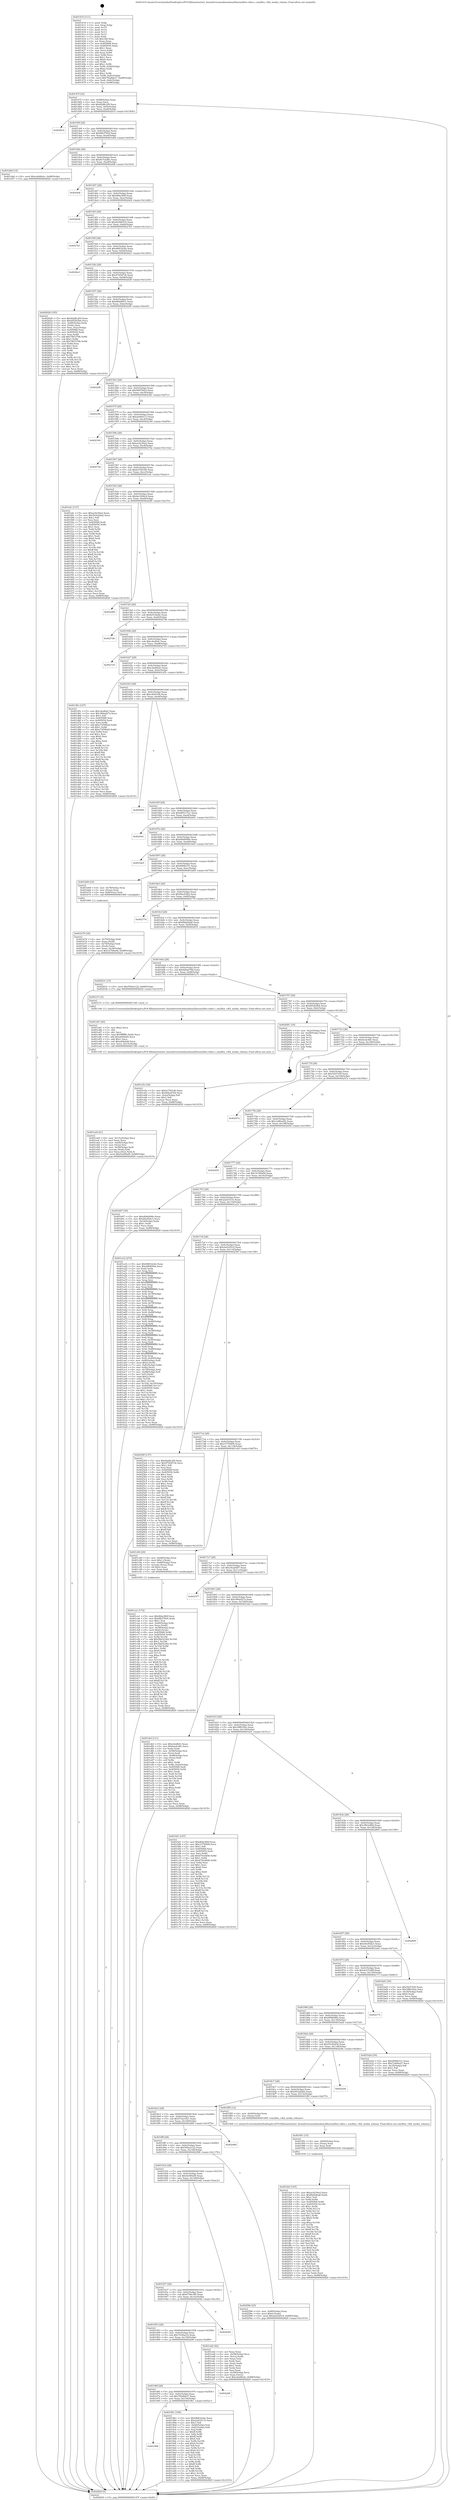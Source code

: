 digraph "0x401410" {
  label = "0x401410 (/mnt/c/Users/mathe/Desktop/tcc/POCII/binaries/extr_linuxdriversmediausbem28xxem28xx-video.c_em28xx_v4l2_media_release_Final-ollvm.out::main(0))"
  labelloc = "t"
  node[shape=record]

  Entry [label="",width=0.3,height=0.3,shape=circle,fillcolor=black,style=filled]
  "0x40147f" [label="{
     0x40147f [32]\l
     | [instrs]\l
     &nbsp;&nbsp;0x40147f \<+6\>: mov -0x88(%rbp),%eax\l
     &nbsp;&nbsp;0x401485 \<+2\>: mov %eax,%ecx\l
     &nbsp;&nbsp;0x401487 \<+6\>: sub $0x82d8c2f9,%ecx\l
     &nbsp;&nbsp;0x40148d \<+6\>: mov %eax,-0x9c(%rbp)\l
     &nbsp;&nbsp;0x401493 \<+6\>: mov %ecx,-0xa0(%rbp)\l
     &nbsp;&nbsp;0x401499 \<+6\>: je 0000000000402814 \<main+0x1404\>\l
  }"]
  "0x402814" [label="{
     0x402814\l
  }", style=dashed]
  "0x40149f" [label="{
     0x40149f [28]\l
     | [instrs]\l
     &nbsp;&nbsp;0x40149f \<+5\>: jmp 00000000004014a4 \<main+0x94\>\l
     &nbsp;&nbsp;0x4014a4 \<+6\>: mov -0x9c(%rbp),%eax\l
     &nbsp;&nbsp;0x4014aa \<+5\>: sub $0x88cf78c6,%eax\l
     &nbsp;&nbsp;0x4014af \<+6\>: mov %eax,-0xa4(%rbp)\l
     &nbsp;&nbsp;0x4014b5 \<+6\>: je 0000000000401d4d \<main+0x93d\>\l
  }"]
  Exit [label="",width=0.3,height=0.3,shape=circle,fillcolor=black,style=filled,peripheries=2]
  "0x401d4d" [label="{
     0x401d4d [15]\l
     | [instrs]\l
     &nbsp;&nbsp;0x401d4d \<+10\>: movl $0xcda48e2c,-0x88(%rbp)\l
     &nbsp;&nbsp;0x401d57 \<+5\>: jmp 0000000000402829 \<main+0x1419\>\l
  }"]
  "0x4014bb" [label="{
     0x4014bb [28]\l
     | [instrs]\l
     &nbsp;&nbsp;0x4014bb \<+5\>: jmp 00000000004014c0 \<main+0xb0\>\l
     &nbsp;&nbsp;0x4014c0 \<+6\>: mov -0x9c(%rbp),%eax\l
     &nbsp;&nbsp;0x4014c6 \<+5\>: sub $0x8e7e2d8c,%eax\l
     &nbsp;&nbsp;0x4014cb \<+6\>: mov %eax,-0xa8(%rbp)\l
     &nbsp;&nbsp;0x4014d1 \<+6\>: je 00000000004024df \<main+0x10cf\>\l
  }"]
  "0x401fa0" [label="{
     0x401fa0 [145]\l
     | [instrs]\l
     &nbsp;&nbsp;0x401fa0 \<+5\>: mov $0xac0230e2,%ecx\l
     &nbsp;&nbsp;0x401fa5 \<+5\>: mov $0xfbb62ba6,%edx\l
     &nbsp;&nbsp;0x401faa \<+3\>: mov $0x1,%sil\l
     &nbsp;&nbsp;0x401fad \<+3\>: xor %r8d,%r8d\l
     &nbsp;&nbsp;0x401fb0 \<+8\>: mov 0x405068,%r9d\l
     &nbsp;&nbsp;0x401fb8 \<+8\>: mov 0x405054,%r10d\l
     &nbsp;&nbsp;0x401fc0 \<+4\>: sub $0x1,%r8d\l
     &nbsp;&nbsp;0x401fc4 \<+3\>: mov %r9d,%r11d\l
     &nbsp;&nbsp;0x401fc7 \<+3\>: add %r8d,%r11d\l
     &nbsp;&nbsp;0x401fca \<+4\>: imul %r11d,%r9d\l
     &nbsp;&nbsp;0x401fce \<+4\>: and $0x1,%r9d\l
     &nbsp;&nbsp;0x401fd2 \<+4\>: cmp $0x0,%r9d\l
     &nbsp;&nbsp;0x401fd6 \<+3\>: sete %bl\l
     &nbsp;&nbsp;0x401fd9 \<+4\>: cmp $0xa,%r10d\l
     &nbsp;&nbsp;0x401fdd \<+4\>: setl %r14b\l
     &nbsp;&nbsp;0x401fe1 \<+3\>: mov %bl,%r15b\l
     &nbsp;&nbsp;0x401fe4 \<+4\>: xor $0xff,%r15b\l
     &nbsp;&nbsp;0x401fe8 \<+3\>: mov %r14b,%r12b\l
     &nbsp;&nbsp;0x401feb \<+4\>: xor $0xff,%r12b\l
     &nbsp;&nbsp;0x401fef \<+4\>: xor $0x0,%sil\l
     &nbsp;&nbsp;0x401ff3 \<+3\>: mov %r15b,%r13b\l
     &nbsp;&nbsp;0x401ff6 \<+4\>: and $0x0,%r13b\l
     &nbsp;&nbsp;0x401ffa \<+3\>: and %sil,%bl\l
     &nbsp;&nbsp;0x401ffd \<+3\>: mov %r12b,%al\l
     &nbsp;&nbsp;0x402000 \<+2\>: and $0x0,%al\l
     &nbsp;&nbsp;0x402002 \<+3\>: and %sil,%r14b\l
     &nbsp;&nbsp;0x402005 \<+3\>: or %bl,%r13b\l
     &nbsp;&nbsp;0x402008 \<+3\>: or %r14b,%al\l
     &nbsp;&nbsp;0x40200b \<+3\>: xor %al,%r13b\l
     &nbsp;&nbsp;0x40200e \<+3\>: or %r12b,%r15b\l
     &nbsp;&nbsp;0x402011 \<+4\>: xor $0xff,%r15b\l
     &nbsp;&nbsp;0x402015 \<+4\>: or $0x0,%sil\l
     &nbsp;&nbsp;0x402019 \<+3\>: and %sil,%r15b\l
     &nbsp;&nbsp;0x40201c \<+3\>: or %r15b,%r13b\l
     &nbsp;&nbsp;0x40201f \<+4\>: test $0x1,%r13b\l
     &nbsp;&nbsp;0x402023 \<+3\>: cmovne %edx,%ecx\l
     &nbsp;&nbsp;0x402026 \<+6\>: mov %ecx,-0x88(%rbp)\l
     &nbsp;&nbsp;0x40202c \<+5\>: jmp 0000000000402829 \<main+0x1419\>\l
  }"]
  "0x4024df" [label="{
     0x4024df\l
  }", style=dashed]
  "0x4014d7" [label="{
     0x4014d7 [28]\l
     | [instrs]\l
     &nbsp;&nbsp;0x4014d7 \<+5\>: jmp 00000000004014dc \<main+0xcc\>\l
     &nbsp;&nbsp;0x4014dc \<+6\>: mov -0x9c(%rbp),%eax\l
     &nbsp;&nbsp;0x4014e2 \<+5\>: sub $0x8fda384f,%eax\l
     &nbsp;&nbsp;0x4014e7 \<+6\>: mov %eax,-0xac(%rbp)\l
     &nbsp;&nbsp;0x4014ed \<+6\>: je 00000000004026e8 \<main+0x12d8\>\l
  }"]
  "0x401f91" [label="{
     0x401f91 [15]\l
     | [instrs]\l
     &nbsp;&nbsp;0x401f91 \<+4\>: mov -0x60(%rbp),%rax\l
     &nbsp;&nbsp;0x401f95 \<+3\>: mov (%rax),%rax\l
     &nbsp;&nbsp;0x401f98 \<+3\>: mov %rax,%rdi\l
     &nbsp;&nbsp;0x401f9b \<+5\>: call 0000000000401030 \<free@plt\>\l
     | [calls]\l
     &nbsp;&nbsp;0x401030 \{1\} (unknown)\l
  }"]
  "0x4026e8" [label="{
     0x4026e8\l
  }", style=dashed]
  "0x4014f3" [label="{
     0x4014f3 [28]\l
     | [instrs]\l
     &nbsp;&nbsp;0x4014f3 \<+5\>: jmp 00000000004014f8 \<main+0xe8\>\l
     &nbsp;&nbsp;0x4014f8 \<+6\>: mov -0x9c(%rbp),%eax\l
     &nbsp;&nbsp;0x4014fe \<+5\>: sub $0x92366016,%eax\l
     &nbsp;&nbsp;0x401503 \<+6\>: mov %eax,-0xb0(%rbp)\l
     &nbsp;&nbsp;0x401509 \<+6\>: je 00000000004027b1 \<main+0x13a1\>\l
  }"]
  "0x401ea9" [label="{
     0x401ea9 [41]\l
     | [instrs]\l
     &nbsp;&nbsp;0x401ea9 \<+6\>: mov -0x15c(%rbp),%ecx\l
     &nbsp;&nbsp;0x401eaf \<+3\>: imul %eax,%ecx\l
     &nbsp;&nbsp;0x401eb2 \<+4\>: mov -0x60(%rbp),%rsi\l
     &nbsp;&nbsp;0x401eb6 \<+3\>: mov (%rsi),%rsi\l
     &nbsp;&nbsp;0x401eb9 \<+4\>: mov -0x58(%rbp),%rdi\l
     &nbsp;&nbsp;0x401ebd \<+3\>: movslq (%rdi),%rdi\l
     &nbsp;&nbsp;0x401ec0 \<+3\>: mov %ecx,(%rsi,%rdi,4)\l
     &nbsp;&nbsp;0x401ec3 \<+10\>: movl $0x5e090af9,-0x88(%rbp)\l
     &nbsp;&nbsp;0x401ecd \<+5\>: jmp 0000000000402829 \<main+0x1419\>\l
  }"]
  "0x4027b1" [label="{
     0x4027b1\l
  }", style=dashed]
  "0x40150f" [label="{
     0x40150f [28]\l
     | [instrs]\l
     &nbsp;&nbsp;0x40150f \<+5\>: jmp 0000000000401514 \<main+0x104\>\l
     &nbsp;&nbsp;0x401514 \<+6\>: mov -0x9c(%rbp),%eax\l
     &nbsp;&nbsp;0x40151a \<+5\>: sub $0x96832e4e,%eax\l
     &nbsp;&nbsp;0x40151f \<+6\>: mov %eax,-0xb4(%rbp)\l
     &nbsp;&nbsp;0x401525 \<+6\>: je 00000000004026a3 \<main+0x1293\>\l
  }"]
  "0x401e81" [label="{
     0x401e81 [40]\l
     | [instrs]\l
     &nbsp;&nbsp;0x401e81 \<+5\>: mov $0x2,%ecx\l
     &nbsp;&nbsp;0x401e86 \<+1\>: cltd\l
     &nbsp;&nbsp;0x401e87 \<+2\>: idiv %ecx\l
     &nbsp;&nbsp;0x401e89 \<+6\>: imul $0xfffffffe,%edx,%ecx\l
     &nbsp;&nbsp;0x401e8f \<+6\>: add $0xa49afefd,%ecx\l
     &nbsp;&nbsp;0x401e95 \<+3\>: add $0x1,%ecx\l
     &nbsp;&nbsp;0x401e98 \<+6\>: sub $0xa49afefd,%ecx\l
     &nbsp;&nbsp;0x401e9e \<+6\>: mov %ecx,-0x15c(%rbp)\l
     &nbsp;&nbsp;0x401ea4 \<+5\>: call 0000000000401160 \<next_i\>\l
     | [calls]\l
     &nbsp;&nbsp;0x401160 \{1\} (/mnt/c/Users/mathe/Desktop/tcc/POCII/binaries/extr_linuxdriversmediausbem28xxem28xx-video.c_em28xx_v4l2_media_release_Final-ollvm.out::next_i)\l
  }"]
  "0x4026a3" [label="{
     0x4026a3\l
  }", style=dashed]
  "0x40152b" [label="{
     0x40152b [28]\l
     | [instrs]\l
     &nbsp;&nbsp;0x40152b \<+5\>: jmp 0000000000401530 \<main+0x120\>\l
     &nbsp;&nbsp;0x401530 \<+6\>: mov -0x9c(%rbp),%eax\l
     &nbsp;&nbsp;0x401536 \<+5\>: sub $0x97d5d7c6,%eax\l
     &nbsp;&nbsp;0x40153b \<+6\>: mov %eax,-0xb8(%rbp)\l
     &nbsp;&nbsp;0x401541 \<+6\>: je 0000000000402628 \<main+0x1218\>\l
  }"]
  "0x401ca1" [label="{
     0x401ca1 [172]\l
     | [instrs]\l
     &nbsp;&nbsp;0x401ca1 \<+5\>: mov $0x8fda384f,%ecx\l
     &nbsp;&nbsp;0x401ca6 \<+5\>: mov $0x88cf78c6,%edx\l
     &nbsp;&nbsp;0x401cab \<+3\>: mov $0x1,%sil\l
     &nbsp;&nbsp;0x401cae \<+4\>: mov -0x60(%rbp),%rdi\l
     &nbsp;&nbsp;0x401cb2 \<+3\>: mov %rax,(%rdi)\l
     &nbsp;&nbsp;0x401cb5 \<+4\>: mov -0x58(%rbp),%rax\l
     &nbsp;&nbsp;0x401cb9 \<+6\>: movl $0x0,(%rax)\l
     &nbsp;&nbsp;0x401cbf \<+8\>: mov 0x405068,%r8d\l
     &nbsp;&nbsp;0x401cc7 \<+8\>: mov 0x405054,%r9d\l
     &nbsp;&nbsp;0x401ccf \<+3\>: mov %r8d,%r10d\l
     &nbsp;&nbsp;0x401cd2 \<+7\>: add $0x5bb52362,%r10d\l
     &nbsp;&nbsp;0x401cd9 \<+4\>: sub $0x1,%r10d\l
     &nbsp;&nbsp;0x401cdd \<+7\>: sub $0x5bb52362,%r10d\l
     &nbsp;&nbsp;0x401ce4 \<+4\>: imul %r10d,%r8d\l
     &nbsp;&nbsp;0x401ce8 \<+4\>: and $0x1,%r8d\l
     &nbsp;&nbsp;0x401cec \<+4\>: cmp $0x0,%r8d\l
     &nbsp;&nbsp;0x401cf0 \<+4\>: sete %r11b\l
     &nbsp;&nbsp;0x401cf4 \<+4\>: cmp $0xa,%r9d\l
     &nbsp;&nbsp;0x401cf8 \<+3\>: setl %bl\l
     &nbsp;&nbsp;0x401cfb \<+3\>: mov %r11b,%r14b\l
     &nbsp;&nbsp;0x401cfe \<+4\>: xor $0xff,%r14b\l
     &nbsp;&nbsp;0x401d02 \<+3\>: mov %bl,%r15b\l
     &nbsp;&nbsp;0x401d05 \<+4\>: xor $0xff,%r15b\l
     &nbsp;&nbsp;0x401d09 \<+4\>: xor $0x1,%sil\l
     &nbsp;&nbsp;0x401d0d \<+3\>: mov %r14b,%r12b\l
     &nbsp;&nbsp;0x401d10 \<+4\>: and $0xff,%r12b\l
     &nbsp;&nbsp;0x401d14 \<+3\>: and %sil,%r11b\l
     &nbsp;&nbsp;0x401d17 \<+3\>: mov %r15b,%r13b\l
     &nbsp;&nbsp;0x401d1a \<+4\>: and $0xff,%r13b\l
     &nbsp;&nbsp;0x401d1e \<+3\>: and %sil,%bl\l
     &nbsp;&nbsp;0x401d21 \<+3\>: or %r11b,%r12b\l
     &nbsp;&nbsp;0x401d24 \<+3\>: or %bl,%r13b\l
     &nbsp;&nbsp;0x401d27 \<+3\>: xor %r13b,%r12b\l
     &nbsp;&nbsp;0x401d2a \<+3\>: or %r15b,%r14b\l
     &nbsp;&nbsp;0x401d2d \<+4\>: xor $0xff,%r14b\l
     &nbsp;&nbsp;0x401d31 \<+4\>: or $0x1,%sil\l
     &nbsp;&nbsp;0x401d35 \<+3\>: and %sil,%r14b\l
     &nbsp;&nbsp;0x401d38 \<+3\>: or %r14b,%r12b\l
     &nbsp;&nbsp;0x401d3b \<+4\>: test $0x1,%r12b\l
     &nbsp;&nbsp;0x401d3f \<+3\>: cmovne %edx,%ecx\l
     &nbsp;&nbsp;0x401d42 \<+6\>: mov %ecx,-0x88(%rbp)\l
     &nbsp;&nbsp;0x401d48 \<+5\>: jmp 0000000000402829 \<main+0x1419\>\l
  }"]
  "0x402628" [label="{
     0x402628 [105]\l
     | [instrs]\l
     &nbsp;&nbsp;0x402628 \<+5\>: mov $0x82d8c2f9,%eax\l
     &nbsp;&nbsp;0x40262d \<+5\>: mov $0xfd52b5b6,%ecx\l
     &nbsp;&nbsp;0x402632 \<+4\>: mov -0x80(%rbp),%rdx\l
     &nbsp;&nbsp;0x402636 \<+2\>: mov (%rdx),%esi\l
     &nbsp;&nbsp;0x402638 \<+3\>: mov %esi,-0x2c(%rbp)\l
     &nbsp;&nbsp;0x40263b \<+7\>: mov 0x405068,%esi\l
     &nbsp;&nbsp;0x402642 \<+7\>: mov 0x405054,%edi\l
     &nbsp;&nbsp;0x402649 \<+3\>: mov %esi,%r8d\l
     &nbsp;&nbsp;0x40264c \<+7\>: add $0x7f83379b,%r8d\l
     &nbsp;&nbsp;0x402653 \<+4\>: sub $0x1,%r8d\l
     &nbsp;&nbsp;0x402657 \<+7\>: sub $0x7f83379b,%r8d\l
     &nbsp;&nbsp;0x40265e \<+4\>: imul %r8d,%esi\l
     &nbsp;&nbsp;0x402662 \<+3\>: and $0x1,%esi\l
     &nbsp;&nbsp;0x402665 \<+3\>: cmp $0x0,%esi\l
     &nbsp;&nbsp;0x402668 \<+4\>: sete %r9b\l
     &nbsp;&nbsp;0x40266c \<+3\>: cmp $0xa,%edi\l
     &nbsp;&nbsp;0x40266f \<+4\>: setl %r10b\l
     &nbsp;&nbsp;0x402673 \<+3\>: mov %r9b,%r11b\l
     &nbsp;&nbsp;0x402676 \<+3\>: and %r10b,%r11b\l
     &nbsp;&nbsp;0x402679 \<+3\>: xor %r10b,%r9b\l
     &nbsp;&nbsp;0x40267c \<+3\>: or %r9b,%r11b\l
     &nbsp;&nbsp;0x40267f \<+4\>: test $0x1,%r11b\l
     &nbsp;&nbsp;0x402683 \<+3\>: cmovne %ecx,%eax\l
     &nbsp;&nbsp;0x402686 \<+6\>: mov %eax,-0x88(%rbp)\l
     &nbsp;&nbsp;0x40268c \<+5\>: jmp 0000000000402829 \<main+0x1419\>\l
  }"]
  "0x401547" [label="{
     0x401547 [28]\l
     | [instrs]\l
     &nbsp;&nbsp;0x401547 \<+5\>: jmp 000000000040154c \<main+0x13c\>\l
     &nbsp;&nbsp;0x40154c \<+6\>: mov -0x9c(%rbp),%eax\l
     &nbsp;&nbsp;0x401552 \<+5\>: sub $0x9b6df031,%eax\l
     &nbsp;&nbsp;0x401557 \<+6\>: mov %eax,-0xbc(%rbp)\l
     &nbsp;&nbsp;0x40155d \<+6\>: je 00000000004022f9 \<main+0xee9\>\l
  }"]
  "0x401b79" [label="{
     0x401b79 [30]\l
     | [instrs]\l
     &nbsp;&nbsp;0x401b79 \<+4\>: mov -0x70(%rbp),%rdi\l
     &nbsp;&nbsp;0x401b7d \<+2\>: mov %eax,(%rdi)\l
     &nbsp;&nbsp;0x401b7f \<+4\>: mov -0x70(%rbp),%rdi\l
     &nbsp;&nbsp;0x401b83 \<+2\>: mov (%rdi),%eax\l
     &nbsp;&nbsp;0x401b85 \<+3\>: mov %eax,-0x34(%rbp)\l
     &nbsp;&nbsp;0x401b88 \<+10\>: movl $0x1b768a9d,-0x88(%rbp)\l
     &nbsp;&nbsp;0x401b92 \<+5\>: jmp 0000000000402829 \<main+0x1419\>\l
  }"]
  "0x4022f9" [label="{
     0x4022f9\l
  }", style=dashed]
  "0x401563" [label="{
     0x401563 [28]\l
     | [instrs]\l
     &nbsp;&nbsp;0x401563 \<+5\>: jmp 0000000000401568 \<main+0x158\>\l
     &nbsp;&nbsp;0x401568 \<+6\>: mov -0x9c(%rbp),%eax\l
     &nbsp;&nbsp;0x40156e \<+5\>: sub $0x9d97fd23,%eax\l
     &nbsp;&nbsp;0x401573 \<+6\>: mov %eax,-0xc0(%rbp)\l
     &nbsp;&nbsp;0x401579 \<+6\>: je 000000000040238c \<main+0xf7c\>\l
  }"]
  "0x401410" [label="{
     0x401410 [111]\l
     | [instrs]\l
     &nbsp;&nbsp;0x401410 \<+1\>: push %rbp\l
     &nbsp;&nbsp;0x401411 \<+3\>: mov %rsp,%rbp\l
     &nbsp;&nbsp;0x401414 \<+2\>: push %r15\l
     &nbsp;&nbsp;0x401416 \<+2\>: push %r14\l
     &nbsp;&nbsp;0x401418 \<+2\>: push %r13\l
     &nbsp;&nbsp;0x40141a \<+2\>: push %r12\l
     &nbsp;&nbsp;0x40141c \<+1\>: push %rbx\l
     &nbsp;&nbsp;0x40141d \<+7\>: sub $0x168,%rsp\l
     &nbsp;&nbsp;0x401424 \<+2\>: xor %eax,%eax\l
     &nbsp;&nbsp;0x401426 \<+7\>: mov 0x405068,%ecx\l
     &nbsp;&nbsp;0x40142d \<+7\>: mov 0x405054,%edx\l
     &nbsp;&nbsp;0x401434 \<+3\>: sub $0x1,%eax\l
     &nbsp;&nbsp;0x401437 \<+3\>: mov %ecx,%r8d\l
     &nbsp;&nbsp;0x40143a \<+3\>: add %eax,%r8d\l
     &nbsp;&nbsp;0x40143d \<+4\>: imul %r8d,%ecx\l
     &nbsp;&nbsp;0x401441 \<+3\>: and $0x1,%ecx\l
     &nbsp;&nbsp;0x401444 \<+3\>: cmp $0x0,%ecx\l
     &nbsp;&nbsp;0x401447 \<+4\>: sete %r9b\l
     &nbsp;&nbsp;0x40144b \<+4\>: and $0x1,%r9b\l
     &nbsp;&nbsp;0x40144f \<+7\>: mov %r9b,-0x82(%rbp)\l
     &nbsp;&nbsp;0x401456 \<+3\>: cmp $0xa,%edx\l
     &nbsp;&nbsp;0x401459 \<+4\>: setl %r9b\l
     &nbsp;&nbsp;0x40145d \<+4\>: and $0x1,%r9b\l
     &nbsp;&nbsp;0x401461 \<+7\>: mov %r9b,-0x81(%rbp)\l
     &nbsp;&nbsp;0x401468 \<+10\>: movl $0x792dbb37,-0x88(%rbp)\l
     &nbsp;&nbsp;0x401472 \<+6\>: mov %edi,-0x8c(%rbp)\l
     &nbsp;&nbsp;0x401478 \<+7\>: mov %rsi,-0x98(%rbp)\l
  }"]
  "0x40238c" [label="{
     0x40238c\l
  }", style=dashed]
  "0x40157f" [label="{
     0x40157f [28]\l
     | [instrs]\l
     &nbsp;&nbsp;0x40157f \<+5\>: jmp 0000000000401584 \<main+0x174\>\l
     &nbsp;&nbsp;0x401584 \<+6\>: mov -0x9c(%rbp),%eax\l
     &nbsp;&nbsp;0x40158a \<+5\>: sub $0xa646b113,%eax\l
     &nbsp;&nbsp;0x40158f \<+6\>: mov %eax,-0xc4(%rbp)\l
     &nbsp;&nbsp;0x401595 \<+6\>: je 0000000000402164 \<main+0xd54\>\l
  }"]
  "0x402829" [label="{
     0x402829 [5]\l
     | [instrs]\l
     &nbsp;&nbsp;0x402829 \<+5\>: jmp 000000000040147f \<main+0x6f\>\l
  }"]
  "0x402164" [label="{
     0x402164\l
  }", style=dashed]
  "0x40159b" [label="{
     0x40159b [28]\l
     | [instrs]\l
     &nbsp;&nbsp;0x40159b \<+5\>: jmp 00000000004015a0 \<main+0x190\>\l
     &nbsp;&nbsp;0x4015a0 \<+6\>: mov -0x9c(%rbp),%eax\l
     &nbsp;&nbsp;0x4015a6 \<+5\>: sub $0xac0230e2,%eax\l
     &nbsp;&nbsp;0x4015ab \<+6\>: mov %eax,-0xc8(%rbp)\l
     &nbsp;&nbsp;0x4015b1 \<+6\>: je 000000000040274a \<main+0x133a\>\l
  }"]
  "0x40198b" [label="{
     0x40198b\l
  }", style=dashed]
  "0x40274a" [label="{
     0x40274a\l
  }", style=dashed]
  "0x4015b7" [label="{
     0x4015b7 [28]\l
     | [instrs]\l
     &nbsp;&nbsp;0x4015b7 \<+5\>: jmp 00000000004015bc \<main+0x1ac\>\l
     &nbsp;&nbsp;0x4015bc \<+6\>: mov -0x9c(%rbp),%eax\l
     &nbsp;&nbsp;0x4015c2 \<+5\>: sub $0xb37fd1d6,%eax\l
     &nbsp;&nbsp;0x4015c7 \<+6\>: mov %eax,-0xcc(%rbp)\l
     &nbsp;&nbsp;0x4015cd \<+6\>: je 0000000000401efc \<main+0xaec\>\l
  }"]
  "0x4019b1" [label="{
     0x4019b1 [106]\l
     | [instrs]\l
     &nbsp;&nbsp;0x4019b1 \<+5\>: mov $0x96832e4e,%eax\l
     &nbsp;&nbsp;0x4019b6 \<+5\>: mov $0x22d10133,%ecx\l
     &nbsp;&nbsp;0x4019bb \<+2\>: mov $0x1,%dl\l
     &nbsp;&nbsp;0x4019bd \<+7\>: mov -0x82(%rbp),%sil\l
     &nbsp;&nbsp;0x4019c4 \<+7\>: mov -0x81(%rbp),%dil\l
     &nbsp;&nbsp;0x4019cb \<+3\>: mov %sil,%r8b\l
     &nbsp;&nbsp;0x4019ce \<+4\>: xor $0xff,%r8b\l
     &nbsp;&nbsp;0x4019d2 \<+3\>: mov %dil,%r9b\l
     &nbsp;&nbsp;0x4019d5 \<+4\>: xor $0xff,%r9b\l
     &nbsp;&nbsp;0x4019d9 \<+3\>: xor $0x0,%dl\l
     &nbsp;&nbsp;0x4019dc \<+3\>: mov %r8b,%r10b\l
     &nbsp;&nbsp;0x4019df \<+4\>: and $0x0,%r10b\l
     &nbsp;&nbsp;0x4019e3 \<+3\>: and %dl,%sil\l
     &nbsp;&nbsp;0x4019e6 \<+3\>: mov %r9b,%r11b\l
     &nbsp;&nbsp;0x4019e9 \<+4\>: and $0x0,%r11b\l
     &nbsp;&nbsp;0x4019ed \<+3\>: and %dl,%dil\l
     &nbsp;&nbsp;0x4019f0 \<+3\>: or %sil,%r10b\l
     &nbsp;&nbsp;0x4019f3 \<+3\>: or %dil,%r11b\l
     &nbsp;&nbsp;0x4019f6 \<+3\>: xor %r11b,%r10b\l
     &nbsp;&nbsp;0x4019f9 \<+3\>: or %r9b,%r8b\l
     &nbsp;&nbsp;0x4019fc \<+4\>: xor $0xff,%r8b\l
     &nbsp;&nbsp;0x401a00 \<+3\>: or $0x0,%dl\l
     &nbsp;&nbsp;0x401a03 \<+3\>: and %dl,%r8b\l
     &nbsp;&nbsp;0x401a06 \<+3\>: or %r8b,%r10b\l
     &nbsp;&nbsp;0x401a09 \<+4\>: test $0x1,%r10b\l
     &nbsp;&nbsp;0x401a0d \<+3\>: cmovne %ecx,%eax\l
     &nbsp;&nbsp;0x401a10 \<+6\>: mov %eax,-0x88(%rbp)\l
     &nbsp;&nbsp;0x401a16 \<+5\>: jmp 0000000000402829 \<main+0x1419\>\l
  }"]
  "0x401efc" [label="{
     0x401efc [137]\l
     | [instrs]\l
     &nbsp;&nbsp;0x401efc \<+5\>: mov $0xac0230e2,%eax\l
     &nbsp;&nbsp;0x401f01 \<+5\>: mov $0x563a2bb2,%ecx\l
     &nbsp;&nbsp;0x401f06 \<+2\>: mov $0x1,%dl\l
     &nbsp;&nbsp;0x401f08 \<+2\>: xor %esi,%esi\l
     &nbsp;&nbsp;0x401f0a \<+7\>: mov 0x405068,%edi\l
     &nbsp;&nbsp;0x401f11 \<+8\>: mov 0x405054,%r8d\l
     &nbsp;&nbsp;0x401f19 \<+3\>: sub $0x1,%esi\l
     &nbsp;&nbsp;0x401f1c \<+3\>: mov %edi,%r9d\l
     &nbsp;&nbsp;0x401f1f \<+3\>: add %esi,%r9d\l
     &nbsp;&nbsp;0x401f22 \<+4\>: imul %r9d,%edi\l
     &nbsp;&nbsp;0x401f26 \<+3\>: and $0x1,%edi\l
     &nbsp;&nbsp;0x401f29 \<+3\>: cmp $0x0,%edi\l
     &nbsp;&nbsp;0x401f2c \<+4\>: sete %r10b\l
     &nbsp;&nbsp;0x401f30 \<+4\>: cmp $0xa,%r8d\l
     &nbsp;&nbsp;0x401f34 \<+4\>: setl %r11b\l
     &nbsp;&nbsp;0x401f38 \<+3\>: mov %r10b,%bl\l
     &nbsp;&nbsp;0x401f3b \<+3\>: xor $0xff,%bl\l
     &nbsp;&nbsp;0x401f3e \<+3\>: mov %r11b,%r14b\l
     &nbsp;&nbsp;0x401f41 \<+4\>: xor $0xff,%r14b\l
     &nbsp;&nbsp;0x401f45 \<+3\>: xor $0x1,%dl\l
     &nbsp;&nbsp;0x401f48 \<+3\>: mov %bl,%r15b\l
     &nbsp;&nbsp;0x401f4b \<+4\>: and $0xff,%r15b\l
     &nbsp;&nbsp;0x401f4f \<+3\>: and %dl,%r10b\l
     &nbsp;&nbsp;0x401f52 \<+3\>: mov %r14b,%r12b\l
     &nbsp;&nbsp;0x401f55 \<+4\>: and $0xff,%r12b\l
     &nbsp;&nbsp;0x401f59 \<+3\>: and %dl,%r11b\l
     &nbsp;&nbsp;0x401f5c \<+3\>: or %r10b,%r15b\l
     &nbsp;&nbsp;0x401f5f \<+3\>: or %r11b,%r12b\l
     &nbsp;&nbsp;0x401f62 \<+3\>: xor %r12b,%r15b\l
     &nbsp;&nbsp;0x401f65 \<+3\>: or %r14b,%bl\l
     &nbsp;&nbsp;0x401f68 \<+3\>: xor $0xff,%bl\l
     &nbsp;&nbsp;0x401f6b \<+3\>: or $0x1,%dl\l
     &nbsp;&nbsp;0x401f6e \<+2\>: and %dl,%bl\l
     &nbsp;&nbsp;0x401f70 \<+3\>: or %bl,%r15b\l
     &nbsp;&nbsp;0x401f73 \<+4\>: test $0x1,%r15b\l
     &nbsp;&nbsp;0x401f77 \<+3\>: cmovne %ecx,%eax\l
     &nbsp;&nbsp;0x401f7a \<+6\>: mov %eax,-0x88(%rbp)\l
     &nbsp;&nbsp;0x401f80 \<+5\>: jmp 0000000000402829 \<main+0x1419\>\l
  }"]
  "0x4015d3" [label="{
     0x4015d3 [28]\l
     | [instrs]\l
     &nbsp;&nbsp;0x4015d3 \<+5\>: jmp 00000000004015d8 \<main+0x1c8\>\l
     &nbsp;&nbsp;0x4015d8 \<+6\>: mov -0x9c(%rbp),%eax\l
     &nbsp;&nbsp;0x4015de \<+5\>: sub $0xbe1694cd,%eax\l
     &nbsp;&nbsp;0x4015e3 \<+6\>: mov %eax,-0xd0(%rbp)\l
     &nbsp;&nbsp;0x4015e9 \<+6\>: je 0000000000402280 \<main+0xe70\>\l
  }"]
  "0x40196f" [label="{
     0x40196f [28]\l
     | [instrs]\l
     &nbsp;&nbsp;0x40196f \<+5\>: jmp 0000000000401974 \<main+0x564\>\l
     &nbsp;&nbsp;0x401974 \<+6\>: mov -0x9c(%rbp),%eax\l
     &nbsp;&nbsp;0x40197a \<+5\>: sub $0x792dbb37,%eax\l
     &nbsp;&nbsp;0x40197f \<+6\>: mov %eax,-0x154(%rbp)\l
     &nbsp;&nbsp;0x401985 \<+6\>: je 00000000004019b1 \<main+0x5a1\>\l
  }"]
  "0x402280" [label="{
     0x402280\l
  }", style=dashed]
  "0x4015ef" [label="{
     0x4015ef [28]\l
     | [instrs]\l
     &nbsp;&nbsp;0x4015ef \<+5\>: jmp 00000000004015f4 \<main+0x1e4\>\l
     &nbsp;&nbsp;0x4015f4 \<+6\>: mov -0x9c(%rbp),%eax\l
     &nbsp;&nbsp;0x4015fa \<+5\>: sub $0xbf334a8e,%eax\l
     &nbsp;&nbsp;0x4015ff \<+6\>: mov %eax,-0xd4(%rbp)\l
     &nbsp;&nbsp;0x401605 \<+6\>: je 00000000004027d6 \<main+0x13c6\>\l
  }"]
  "0x402206" [label="{
     0x402206\l
  }", style=dashed]
  "0x4027d6" [label="{
     0x4027d6\l
  }", style=dashed]
  "0x40160b" [label="{
     0x40160b [28]\l
     | [instrs]\l
     &nbsp;&nbsp;0x40160b \<+5\>: jmp 0000000000401610 \<main+0x200\>\l
     &nbsp;&nbsp;0x401610 \<+6\>: mov -0x9c(%rbp),%eax\l
     &nbsp;&nbsp;0x401616 \<+5\>: sub $0xc4edfefc,%eax\l
     &nbsp;&nbsp;0x40161b \<+6\>: mov %eax,-0xd8(%rbp)\l
     &nbsp;&nbsp;0x401621 \<+6\>: je 0000000000402725 \<main+0x1315\>\l
  }"]
  "0x401953" [label="{
     0x401953 [28]\l
     | [instrs]\l
     &nbsp;&nbsp;0x401953 \<+5\>: jmp 0000000000401958 \<main+0x548\>\l
     &nbsp;&nbsp;0x401958 \<+6\>: mov -0x9c(%rbp),%eax\l
     &nbsp;&nbsp;0x40195e \<+5\>: sub $0x7439ae1b,%eax\l
     &nbsp;&nbsp;0x401963 \<+6\>: mov %eax,-0x150(%rbp)\l
     &nbsp;&nbsp;0x401969 \<+6\>: je 0000000000402206 \<main+0xdf6\>\l
  }"]
  "0x402725" [label="{
     0x402725\l
  }", style=dashed]
  "0x401627" [label="{
     0x401627 [28]\l
     | [instrs]\l
     &nbsp;&nbsp;0x401627 \<+5\>: jmp 000000000040162c \<main+0x21c\>\l
     &nbsp;&nbsp;0x40162c \<+6\>: mov -0x9c(%rbp),%eax\l
     &nbsp;&nbsp;0x401632 \<+5\>: sub $0xcda48e2c,%eax\l
     &nbsp;&nbsp;0x401637 \<+6\>: mov %eax,-0xdc(%rbp)\l
     &nbsp;&nbsp;0x40163d \<+6\>: je 0000000000401d5c \<main+0x94c\>\l
  }"]
  "0x402040" [label="{
     0x402040\l
  }", style=dashed]
  "0x401d5c" [label="{
     0x401d5c [147]\l
     | [instrs]\l
     &nbsp;&nbsp;0x401d5c \<+5\>: mov $0xc4edfefc,%eax\l
     &nbsp;&nbsp;0x401d61 \<+5\>: mov $0x386ed27a,%ecx\l
     &nbsp;&nbsp;0x401d66 \<+2\>: mov $0x1,%dl\l
     &nbsp;&nbsp;0x401d68 \<+7\>: mov 0x405068,%esi\l
     &nbsp;&nbsp;0x401d6f \<+7\>: mov 0x405054,%edi\l
     &nbsp;&nbsp;0x401d76 \<+3\>: mov %esi,%r8d\l
     &nbsp;&nbsp;0x401d79 \<+7\>: add $0xc7459b2d,%r8d\l
     &nbsp;&nbsp;0x401d80 \<+4\>: sub $0x1,%r8d\l
     &nbsp;&nbsp;0x401d84 \<+7\>: sub $0xc7459b2d,%r8d\l
     &nbsp;&nbsp;0x401d8b \<+4\>: imul %r8d,%esi\l
     &nbsp;&nbsp;0x401d8f \<+3\>: and $0x1,%esi\l
     &nbsp;&nbsp;0x401d92 \<+3\>: cmp $0x0,%esi\l
     &nbsp;&nbsp;0x401d95 \<+4\>: sete %r9b\l
     &nbsp;&nbsp;0x401d99 \<+3\>: cmp $0xa,%edi\l
     &nbsp;&nbsp;0x401d9c \<+4\>: setl %r10b\l
     &nbsp;&nbsp;0x401da0 \<+3\>: mov %r9b,%r11b\l
     &nbsp;&nbsp;0x401da3 \<+4\>: xor $0xff,%r11b\l
     &nbsp;&nbsp;0x401da7 \<+3\>: mov %r10b,%bl\l
     &nbsp;&nbsp;0x401daa \<+3\>: xor $0xff,%bl\l
     &nbsp;&nbsp;0x401dad \<+3\>: xor $0x1,%dl\l
     &nbsp;&nbsp;0x401db0 \<+3\>: mov %r11b,%r14b\l
     &nbsp;&nbsp;0x401db3 \<+4\>: and $0xff,%r14b\l
     &nbsp;&nbsp;0x401db7 \<+3\>: and %dl,%r9b\l
     &nbsp;&nbsp;0x401dba \<+3\>: mov %bl,%r15b\l
     &nbsp;&nbsp;0x401dbd \<+4\>: and $0xff,%r15b\l
     &nbsp;&nbsp;0x401dc1 \<+3\>: and %dl,%r10b\l
     &nbsp;&nbsp;0x401dc4 \<+3\>: or %r9b,%r14b\l
     &nbsp;&nbsp;0x401dc7 \<+3\>: or %r10b,%r15b\l
     &nbsp;&nbsp;0x401dca \<+3\>: xor %r15b,%r14b\l
     &nbsp;&nbsp;0x401dcd \<+3\>: or %bl,%r11b\l
     &nbsp;&nbsp;0x401dd0 \<+4\>: xor $0xff,%r11b\l
     &nbsp;&nbsp;0x401dd4 \<+3\>: or $0x1,%dl\l
     &nbsp;&nbsp;0x401dd7 \<+3\>: and %dl,%r11b\l
     &nbsp;&nbsp;0x401dda \<+3\>: or %r11b,%r14b\l
     &nbsp;&nbsp;0x401ddd \<+4\>: test $0x1,%r14b\l
     &nbsp;&nbsp;0x401de1 \<+3\>: cmovne %ecx,%eax\l
     &nbsp;&nbsp;0x401de4 \<+6\>: mov %eax,-0x88(%rbp)\l
     &nbsp;&nbsp;0x401dea \<+5\>: jmp 0000000000402829 \<main+0x1419\>\l
  }"]
  "0x401643" [label="{
     0x401643 [28]\l
     | [instrs]\l
     &nbsp;&nbsp;0x401643 \<+5\>: jmp 0000000000401648 \<main+0x238\>\l
     &nbsp;&nbsp;0x401648 \<+6\>: mov -0x9c(%rbp),%eax\l
     &nbsp;&nbsp;0x40164e \<+5\>: sub $0xcde93cfb,%eax\l
     &nbsp;&nbsp;0x401653 \<+6\>: mov %eax,-0xe0(%rbp)\l
     &nbsp;&nbsp;0x401659 \<+6\>: je 000000000040209b \<main+0xc8b\>\l
  }"]
  "0x401937" [label="{
     0x401937 [28]\l
     | [instrs]\l
     &nbsp;&nbsp;0x401937 \<+5\>: jmp 000000000040193c \<main+0x52c\>\l
     &nbsp;&nbsp;0x40193c \<+6\>: mov -0x9c(%rbp),%eax\l
     &nbsp;&nbsp;0x401942 \<+5\>: sub $0x6796c5f0,%eax\l
     &nbsp;&nbsp;0x401947 \<+6\>: mov %eax,-0x14c(%rbp)\l
     &nbsp;&nbsp;0x40194d \<+6\>: je 0000000000402040 \<main+0xc30\>\l
  }"]
  "0x40209b" [label="{
     0x40209b\l
  }", style=dashed]
  "0x40165f" [label="{
     0x40165f [28]\l
     | [instrs]\l
     &nbsp;&nbsp;0x40165f \<+5\>: jmp 0000000000401664 \<main+0x254\>\l
     &nbsp;&nbsp;0x401664 \<+6\>: mov -0x9c(%rbp),%eax\l
     &nbsp;&nbsp;0x40166a \<+5\>: sub $0xd85137a1,%eax\l
     &nbsp;&nbsp;0x40166f \<+6\>: mov %eax,-0xe4(%rbp)\l
     &nbsp;&nbsp;0x401675 \<+6\>: je 0000000000402441 \<main+0x1031\>\l
  }"]
  "0x401ed2" [label="{
     0x401ed2 [42]\l
     | [instrs]\l
     &nbsp;&nbsp;0x401ed2 \<+2\>: xor %eax,%eax\l
     &nbsp;&nbsp;0x401ed4 \<+4\>: mov -0x58(%rbp),%rcx\l
     &nbsp;&nbsp;0x401ed8 \<+2\>: mov (%rcx),%edx\l
     &nbsp;&nbsp;0x401eda \<+2\>: mov %eax,%esi\l
     &nbsp;&nbsp;0x401edc \<+2\>: sub %edx,%esi\l
     &nbsp;&nbsp;0x401ede \<+2\>: mov %eax,%edx\l
     &nbsp;&nbsp;0x401ee0 \<+3\>: sub $0x1,%edx\l
     &nbsp;&nbsp;0x401ee3 \<+2\>: add %edx,%esi\l
     &nbsp;&nbsp;0x401ee5 \<+2\>: sub %esi,%eax\l
     &nbsp;&nbsp;0x401ee7 \<+4\>: mov -0x58(%rbp),%rcx\l
     &nbsp;&nbsp;0x401eeb \<+2\>: mov %eax,(%rcx)\l
     &nbsp;&nbsp;0x401eed \<+10\>: movl $0xcda48e2c,-0x88(%rbp)\l
     &nbsp;&nbsp;0x401ef7 \<+5\>: jmp 0000000000402829 \<main+0x1419\>\l
  }"]
  "0x402441" [label="{
     0x402441\l
  }", style=dashed]
  "0x40167b" [label="{
     0x40167b [28]\l
     | [instrs]\l
     &nbsp;&nbsp;0x40167b \<+5\>: jmp 0000000000401680 \<main+0x270\>\l
     &nbsp;&nbsp;0x401680 \<+6\>: mov -0x9c(%rbp),%eax\l
     &nbsp;&nbsp;0x401686 \<+5\>: sub $0xdbb8498e,%eax\l
     &nbsp;&nbsp;0x40168b \<+6\>: mov %eax,-0xe8(%rbp)\l
     &nbsp;&nbsp;0x401691 \<+6\>: je 0000000000401bb5 \<main+0x7a5\>\l
  }"]
  "0x40191b" [label="{
     0x40191b [28]\l
     | [instrs]\l
     &nbsp;&nbsp;0x40191b \<+5\>: jmp 0000000000401920 \<main+0x510\>\l
     &nbsp;&nbsp;0x401920 \<+6\>: mov -0x9c(%rbp),%eax\l
     &nbsp;&nbsp;0x401926 \<+5\>: sub $0x5e090af9,%eax\l
     &nbsp;&nbsp;0x40192b \<+6\>: mov %eax,-0x148(%rbp)\l
     &nbsp;&nbsp;0x401931 \<+6\>: je 0000000000401ed2 \<main+0xac2\>\l
  }"]
  "0x401bb5" [label="{
     0x401bb5\l
  }", style=dashed]
  "0x401697" [label="{
     0x401697 [28]\l
     | [instrs]\l
     &nbsp;&nbsp;0x401697 \<+5\>: jmp 000000000040169c \<main+0x28c\>\l
     &nbsp;&nbsp;0x40169c \<+6\>: mov -0x9c(%rbp),%eax\l
     &nbsp;&nbsp;0x4016a2 \<+5\>: sub $0xf499b331,%eax\l
     &nbsp;&nbsp;0x4016a7 \<+6\>: mov %eax,-0xec(%rbp)\l
     &nbsp;&nbsp;0x4016ad \<+6\>: je 0000000000401b69 \<main+0x759\>\l
  }"]
  "0x402586" [label="{
     0x402586 [25]\l
     | [instrs]\l
     &nbsp;&nbsp;0x402586 \<+4\>: mov -0x80(%rbp),%rax\l
     &nbsp;&nbsp;0x40258a \<+6\>: movl $0x0,(%rax)\l
     &nbsp;&nbsp;0x402590 \<+10\>: movl $0x2ed3201d,-0x88(%rbp)\l
     &nbsp;&nbsp;0x40259a \<+5\>: jmp 0000000000402829 \<main+0x1419\>\l
  }"]
  "0x401b69" [label="{
     0x401b69 [16]\l
     | [instrs]\l
     &nbsp;&nbsp;0x401b69 \<+4\>: mov -0x78(%rbp),%rax\l
     &nbsp;&nbsp;0x401b6d \<+3\>: mov (%rax),%rax\l
     &nbsp;&nbsp;0x401b70 \<+4\>: mov 0x8(%rax),%rdi\l
     &nbsp;&nbsp;0x401b74 \<+5\>: call 0000000000401060 \<atoi@plt\>\l
     | [calls]\l
     &nbsp;&nbsp;0x401060 \{1\} (unknown)\l
  }"]
  "0x4016b3" [label="{
     0x4016b3 [28]\l
     | [instrs]\l
     &nbsp;&nbsp;0x4016b3 \<+5\>: jmp 00000000004016b8 \<main+0x2a8\>\l
     &nbsp;&nbsp;0x4016b8 \<+6\>: mov -0x9c(%rbp),%eax\l
     &nbsp;&nbsp;0x4016be \<+5\>: sub $0xf9ac6382,%eax\l
     &nbsp;&nbsp;0x4016c3 \<+6\>: mov %eax,-0xf0(%rbp)\l
     &nbsp;&nbsp;0x4016c9 \<+6\>: je 0000000000402774 \<main+0x1364\>\l
  }"]
  "0x4018ff" [label="{
     0x4018ff [28]\l
     | [instrs]\l
     &nbsp;&nbsp;0x4018ff \<+5\>: jmp 0000000000401904 \<main+0x4f4\>\l
     &nbsp;&nbsp;0x401904 \<+6\>: mov -0x9c(%rbp),%eax\l
     &nbsp;&nbsp;0x40190a \<+5\>: sub $0x594e2122,%eax\l
     &nbsp;&nbsp;0x40190f \<+6\>: mov %eax,-0x144(%rbp)\l
     &nbsp;&nbsp;0x401915 \<+6\>: je 0000000000402586 \<main+0x1176\>\l
  }"]
  "0x402774" [label="{
     0x402774\l
  }", style=dashed]
  "0x4016cf" [label="{
     0x4016cf [28]\l
     | [instrs]\l
     &nbsp;&nbsp;0x4016cf \<+5\>: jmp 00000000004016d4 \<main+0x2c4\>\l
     &nbsp;&nbsp;0x4016d4 \<+6\>: mov -0x9c(%rbp),%eax\l
     &nbsp;&nbsp;0x4016da \<+5\>: sub $0xfbb62ba6,%eax\l
     &nbsp;&nbsp;0x4016df \<+6\>: mov %eax,-0xf4(%rbp)\l
     &nbsp;&nbsp;0x4016e5 \<+6\>: je 0000000000402031 \<main+0xc21\>\l
  }"]
  "0x402489" [label="{
     0x402489\l
  }", style=dashed]
  "0x402031" [label="{
     0x402031 [15]\l
     | [instrs]\l
     &nbsp;&nbsp;0x402031 \<+10\>: movl $0x594e2122,-0x88(%rbp)\l
     &nbsp;&nbsp;0x40203b \<+5\>: jmp 0000000000402829 \<main+0x1419\>\l
  }"]
  "0x4016eb" [label="{
     0x4016eb [28]\l
     | [instrs]\l
     &nbsp;&nbsp;0x4016eb \<+5\>: jmp 00000000004016f0 \<main+0x2e0\>\l
     &nbsp;&nbsp;0x4016f0 \<+6\>: mov -0x9c(%rbp),%eax\l
     &nbsp;&nbsp;0x4016f6 \<+5\>: sub $0xfd4ad76d,%eax\l
     &nbsp;&nbsp;0x4016fb \<+6\>: mov %eax,-0xf8(%rbp)\l
     &nbsp;&nbsp;0x401701 \<+6\>: je 0000000000401e7c \<main+0xa6c\>\l
  }"]
  "0x4018e3" [label="{
     0x4018e3 [28]\l
     | [instrs]\l
     &nbsp;&nbsp;0x4018e3 \<+5\>: jmp 00000000004018e8 \<main+0x4d8\>\l
     &nbsp;&nbsp;0x4018e8 \<+6\>: mov -0x9c(%rbp),%eax\l
     &nbsp;&nbsp;0x4018ee \<+5\>: sub $0x572a1021,%eax\l
     &nbsp;&nbsp;0x4018f3 \<+6\>: mov %eax,-0x140(%rbp)\l
     &nbsp;&nbsp;0x4018f9 \<+6\>: je 0000000000402489 \<main+0x1079\>\l
  }"]
  "0x401e7c" [label="{
     0x401e7c [5]\l
     | [instrs]\l
     &nbsp;&nbsp;0x401e7c \<+5\>: call 0000000000401160 \<next_i\>\l
     | [calls]\l
     &nbsp;&nbsp;0x401160 \{1\} (/mnt/c/Users/mathe/Desktop/tcc/POCII/binaries/extr_linuxdriversmediausbem28xxem28xx-video.c_em28xx_v4l2_media_release_Final-ollvm.out::next_i)\l
  }"]
  "0x401707" [label="{
     0x401707 [28]\l
     | [instrs]\l
     &nbsp;&nbsp;0x401707 \<+5\>: jmp 000000000040170c \<main+0x2fc\>\l
     &nbsp;&nbsp;0x40170c \<+6\>: mov -0x9c(%rbp),%eax\l
     &nbsp;&nbsp;0x401712 \<+5\>: sub $0xfd52b5b6,%eax\l
     &nbsp;&nbsp;0x401717 \<+6\>: mov %eax,-0xfc(%rbp)\l
     &nbsp;&nbsp;0x40171d \<+6\>: je 0000000000402691 \<main+0x1281\>\l
  }"]
  "0x401f85" [label="{
     0x401f85 [12]\l
     | [instrs]\l
     &nbsp;&nbsp;0x401f85 \<+4\>: mov -0x60(%rbp),%rax\l
     &nbsp;&nbsp;0x401f89 \<+3\>: mov (%rax),%rdi\l
     &nbsp;&nbsp;0x401f8c \<+5\>: call 0000000000401400 \<em28xx_v4l2_media_release\>\l
     | [calls]\l
     &nbsp;&nbsp;0x401400 \{1\} (/mnt/c/Users/mathe/Desktop/tcc/POCII/binaries/extr_linuxdriversmediausbem28xxem28xx-video.c_em28xx_v4l2_media_release_Final-ollvm.out::em28xx_v4l2_media_release)\l
  }"]
  "0x402691" [label="{
     0x402691 [18]\l
     | [instrs]\l
     &nbsp;&nbsp;0x402691 \<+3\>: mov -0x2c(%rbp),%eax\l
     &nbsp;&nbsp;0x402694 \<+4\>: lea -0x28(%rbp),%rsp\l
     &nbsp;&nbsp;0x402698 \<+1\>: pop %rbx\l
     &nbsp;&nbsp;0x402699 \<+2\>: pop %r12\l
     &nbsp;&nbsp;0x40269b \<+2\>: pop %r13\l
     &nbsp;&nbsp;0x40269d \<+2\>: pop %r14\l
     &nbsp;&nbsp;0x40269f \<+2\>: pop %r15\l
     &nbsp;&nbsp;0x4026a1 \<+1\>: pop %rbp\l
     &nbsp;&nbsp;0x4026a2 \<+1\>: ret\l
  }"]
  "0x401723" [label="{
     0x401723 [28]\l
     | [instrs]\l
     &nbsp;&nbsp;0x401723 \<+5\>: jmp 0000000000401728 \<main+0x318\>\l
     &nbsp;&nbsp;0x401728 \<+6\>: mov -0x9c(%rbp),%eax\l
     &nbsp;&nbsp;0x40172e \<+5\>: sub $0xfeedc48c,%eax\l
     &nbsp;&nbsp;0x401733 \<+6\>: mov %eax,-0x100(%rbp)\l
     &nbsp;&nbsp;0x401739 \<+6\>: je 0000000000401e5e \<main+0xa4e\>\l
  }"]
  "0x4018c7" [label="{
     0x4018c7 [28]\l
     | [instrs]\l
     &nbsp;&nbsp;0x4018c7 \<+5\>: jmp 00000000004018cc \<main+0x4bc\>\l
     &nbsp;&nbsp;0x4018cc \<+6\>: mov -0x9c(%rbp),%eax\l
     &nbsp;&nbsp;0x4018d2 \<+5\>: sub $0x563a2bb2,%eax\l
     &nbsp;&nbsp;0x4018d7 \<+6\>: mov %eax,-0x13c(%rbp)\l
     &nbsp;&nbsp;0x4018dd \<+6\>: je 0000000000401f85 \<main+0xb75\>\l
  }"]
  "0x401e5e" [label="{
     0x401e5e [30]\l
     | [instrs]\l
     &nbsp;&nbsp;0x401e5e \<+5\>: mov $0xb37fd1d6,%eax\l
     &nbsp;&nbsp;0x401e63 \<+5\>: mov $0xfd4ad76d,%ecx\l
     &nbsp;&nbsp;0x401e68 \<+3\>: mov -0x2e(%rbp),%dl\l
     &nbsp;&nbsp;0x401e6b \<+3\>: test $0x1,%dl\l
     &nbsp;&nbsp;0x401e6e \<+3\>: cmovne %ecx,%eax\l
     &nbsp;&nbsp;0x401e71 \<+6\>: mov %eax,-0x88(%rbp)\l
     &nbsp;&nbsp;0x401e77 \<+5\>: jmp 0000000000402829 \<main+0x1419\>\l
  }"]
  "0x40173f" [label="{
     0x40173f [28]\l
     | [instrs]\l
     &nbsp;&nbsp;0x40173f \<+5\>: jmp 0000000000401744 \<main+0x334\>\l
     &nbsp;&nbsp;0x401744 \<+6\>: mov -0x9c(%rbp),%eax\l
     &nbsp;&nbsp;0x40174a \<+5\>: sub $0x5207d30,%eax\l
     &nbsp;&nbsp;0x40174f \<+6\>: mov %eax,-0x104(%rbp)\l
     &nbsp;&nbsp;0x401755 \<+6\>: je 000000000040247a \<main+0x106a\>\l
  }"]
  "0x40229e" [label="{
     0x40229e\l
  }", style=dashed]
  "0x40247a" [label="{
     0x40247a\l
  }", style=dashed]
  "0x40175b" [label="{
     0x40175b [28]\l
     | [instrs]\l
     &nbsp;&nbsp;0x40175b \<+5\>: jmp 0000000000401760 \<main+0x350\>\l
     &nbsp;&nbsp;0x401760 \<+6\>: mov -0x9c(%rbp),%eax\l
     &nbsp;&nbsp;0x401766 \<+5\>: sub $0x1a90ea92,%eax\l
     &nbsp;&nbsp;0x40176b \<+6\>: mov %eax,-0x108(%rbp)\l
     &nbsp;&nbsp;0x401771 \<+6\>: je 0000000000402450 \<main+0x1040\>\l
  }"]
  "0x4018ab" [label="{
     0x4018ab [28]\l
     | [instrs]\l
     &nbsp;&nbsp;0x4018ab \<+5\>: jmp 00000000004018b0 \<main+0x4a0\>\l
     &nbsp;&nbsp;0x4018b0 \<+6\>: mov -0x9c(%rbp),%eax\l
     &nbsp;&nbsp;0x4018b6 \<+5\>: sub $0x55c82430,%eax\l
     &nbsp;&nbsp;0x4018bb \<+6\>: mov %eax,-0x138(%rbp)\l
     &nbsp;&nbsp;0x4018c1 \<+6\>: je 000000000040229e \<main+0xe8e\>\l
  }"]
  "0x402450" [label="{
     0x402450\l
  }", style=dashed]
  "0x401777" [label="{
     0x401777 [28]\l
     | [instrs]\l
     &nbsp;&nbsp;0x401777 \<+5\>: jmp 000000000040177c \<main+0x36c\>\l
     &nbsp;&nbsp;0x40177c \<+6\>: mov -0x9c(%rbp),%eax\l
     &nbsp;&nbsp;0x401782 \<+5\>: sub $0x1b768a9d,%eax\l
     &nbsp;&nbsp;0x401787 \<+6\>: mov %eax,-0x10c(%rbp)\l
     &nbsp;&nbsp;0x40178d \<+6\>: je 0000000000401b97 \<main+0x787\>\l
  }"]
  "0x401b2d" [label="{
     0x401b2d [30]\l
     | [instrs]\l
     &nbsp;&nbsp;0x401b2d \<+5\>: mov $0xf499b331,%eax\l
     &nbsp;&nbsp;0x401b32 \<+5\>: mov $0x7c804a27,%ecx\l
     &nbsp;&nbsp;0x401b37 \<+3\>: mov -0x35(%rbp),%dl\l
     &nbsp;&nbsp;0x401b3a \<+3\>: test $0x1,%dl\l
     &nbsp;&nbsp;0x401b3d \<+3\>: cmovne %ecx,%eax\l
     &nbsp;&nbsp;0x401b40 \<+6\>: mov %eax,-0x88(%rbp)\l
     &nbsp;&nbsp;0x401b46 \<+5\>: jmp 0000000000402829 \<main+0x1419\>\l
  }"]
  "0x401b97" [label="{
     0x401b97 [30]\l
     | [instrs]\l
     &nbsp;&nbsp;0x401b97 \<+5\>: mov $0xdbb8498e,%eax\l
     &nbsp;&nbsp;0x401b9c \<+5\>: mov $0x44e95dc3,%ecx\l
     &nbsp;&nbsp;0x401ba1 \<+3\>: mov -0x34(%rbp),%edx\l
     &nbsp;&nbsp;0x401ba4 \<+3\>: cmp $0x1,%edx\l
     &nbsp;&nbsp;0x401ba7 \<+3\>: cmovl %ecx,%eax\l
     &nbsp;&nbsp;0x401baa \<+6\>: mov %eax,-0x88(%rbp)\l
     &nbsp;&nbsp;0x401bb0 \<+5\>: jmp 0000000000402829 \<main+0x1419\>\l
  }"]
  "0x401793" [label="{
     0x401793 [28]\l
     | [instrs]\l
     &nbsp;&nbsp;0x401793 \<+5\>: jmp 0000000000401798 \<main+0x388\>\l
     &nbsp;&nbsp;0x401798 \<+6\>: mov -0x9c(%rbp),%eax\l
     &nbsp;&nbsp;0x40179e \<+5\>: sub $0x22d10133,%eax\l
     &nbsp;&nbsp;0x4017a3 \<+6\>: mov %eax,-0x110(%rbp)\l
     &nbsp;&nbsp;0x4017a9 \<+6\>: je 0000000000401a1b \<main+0x60b\>\l
  }"]
  "0x40188f" [label="{
     0x40188f [28]\l
     | [instrs]\l
     &nbsp;&nbsp;0x40188f \<+5\>: jmp 0000000000401894 \<main+0x484\>\l
     &nbsp;&nbsp;0x401894 \<+6\>: mov -0x9c(%rbp),%eax\l
     &nbsp;&nbsp;0x40189a \<+5\>: sub $0x4f94b99a,%eax\l
     &nbsp;&nbsp;0x40189f \<+6\>: mov %eax,-0x134(%rbp)\l
     &nbsp;&nbsp;0x4018a5 \<+6\>: je 0000000000401b2d \<main+0x71d\>\l
  }"]
  "0x401a1b" [label="{
     0x401a1b [274]\l
     | [instrs]\l
     &nbsp;&nbsp;0x401a1b \<+5\>: mov $0x96832e4e,%eax\l
     &nbsp;&nbsp;0x401a20 \<+5\>: mov $0x4f94b99a,%ecx\l
     &nbsp;&nbsp;0x401a25 \<+2\>: xor %edx,%edx\l
     &nbsp;&nbsp;0x401a27 \<+3\>: mov %rsp,%rsi\l
     &nbsp;&nbsp;0x401a2a \<+4\>: add $0xfffffffffffffff0,%rsi\l
     &nbsp;&nbsp;0x401a2e \<+3\>: mov %rsi,%rsp\l
     &nbsp;&nbsp;0x401a31 \<+4\>: mov %rsi,-0x80(%rbp)\l
     &nbsp;&nbsp;0x401a35 \<+3\>: mov %rsp,%rsi\l
     &nbsp;&nbsp;0x401a38 \<+4\>: add $0xfffffffffffffff0,%rsi\l
     &nbsp;&nbsp;0x401a3c \<+3\>: mov %rsi,%rsp\l
     &nbsp;&nbsp;0x401a3f \<+3\>: mov %rsp,%rdi\l
     &nbsp;&nbsp;0x401a42 \<+4\>: add $0xfffffffffffffff0,%rdi\l
     &nbsp;&nbsp;0x401a46 \<+3\>: mov %rdi,%rsp\l
     &nbsp;&nbsp;0x401a49 \<+4\>: mov %rdi,-0x78(%rbp)\l
     &nbsp;&nbsp;0x401a4d \<+3\>: mov %rsp,%rdi\l
     &nbsp;&nbsp;0x401a50 \<+4\>: add $0xfffffffffffffff0,%rdi\l
     &nbsp;&nbsp;0x401a54 \<+3\>: mov %rdi,%rsp\l
     &nbsp;&nbsp;0x401a57 \<+4\>: mov %rdi,-0x70(%rbp)\l
     &nbsp;&nbsp;0x401a5b \<+3\>: mov %rsp,%rdi\l
     &nbsp;&nbsp;0x401a5e \<+4\>: add $0xfffffffffffffff0,%rdi\l
     &nbsp;&nbsp;0x401a62 \<+3\>: mov %rdi,%rsp\l
     &nbsp;&nbsp;0x401a65 \<+4\>: mov %rdi,-0x68(%rbp)\l
     &nbsp;&nbsp;0x401a69 \<+3\>: mov %rsp,%rdi\l
     &nbsp;&nbsp;0x401a6c \<+4\>: add $0xfffffffffffffff0,%rdi\l
     &nbsp;&nbsp;0x401a70 \<+3\>: mov %rdi,%rsp\l
     &nbsp;&nbsp;0x401a73 \<+4\>: mov %rdi,-0x60(%rbp)\l
     &nbsp;&nbsp;0x401a77 \<+3\>: mov %rsp,%rdi\l
     &nbsp;&nbsp;0x401a7a \<+4\>: add $0xfffffffffffffff0,%rdi\l
     &nbsp;&nbsp;0x401a7e \<+3\>: mov %rdi,%rsp\l
     &nbsp;&nbsp;0x401a81 \<+4\>: mov %rdi,-0x58(%rbp)\l
     &nbsp;&nbsp;0x401a85 \<+3\>: mov %rsp,%rdi\l
     &nbsp;&nbsp;0x401a88 \<+4\>: add $0xfffffffffffffff0,%rdi\l
     &nbsp;&nbsp;0x401a8c \<+3\>: mov %rdi,%rsp\l
     &nbsp;&nbsp;0x401a8f \<+4\>: mov %rdi,-0x50(%rbp)\l
     &nbsp;&nbsp;0x401a93 \<+3\>: mov %rsp,%rdi\l
     &nbsp;&nbsp;0x401a96 \<+4\>: add $0xfffffffffffffff0,%rdi\l
     &nbsp;&nbsp;0x401a9a \<+3\>: mov %rdi,%rsp\l
     &nbsp;&nbsp;0x401a9d \<+4\>: mov %rdi,-0x48(%rbp)\l
     &nbsp;&nbsp;0x401aa1 \<+3\>: mov %rsp,%rdi\l
     &nbsp;&nbsp;0x401aa4 \<+4\>: add $0xfffffffffffffff0,%rdi\l
     &nbsp;&nbsp;0x401aa8 \<+3\>: mov %rdi,%rsp\l
     &nbsp;&nbsp;0x401aab \<+4\>: mov %rdi,-0x40(%rbp)\l
     &nbsp;&nbsp;0x401aaf \<+4\>: mov -0x80(%rbp),%rdi\l
     &nbsp;&nbsp;0x401ab3 \<+6\>: movl $0x0,(%rdi)\l
     &nbsp;&nbsp;0x401ab9 \<+7\>: mov -0x8c(%rbp),%r8d\l
     &nbsp;&nbsp;0x401ac0 \<+3\>: mov %r8d,(%rsi)\l
     &nbsp;&nbsp;0x401ac3 \<+4\>: mov -0x78(%rbp),%rdi\l
     &nbsp;&nbsp;0x401ac7 \<+7\>: mov -0x98(%rbp),%r9\l
     &nbsp;&nbsp;0x401ace \<+3\>: mov %r9,(%rdi)\l
     &nbsp;&nbsp;0x401ad1 \<+3\>: cmpl $0x2,(%rsi)\l
     &nbsp;&nbsp;0x401ad4 \<+4\>: setne %r10b\l
     &nbsp;&nbsp;0x401ad8 \<+4\>: and $0x1,%r10b\l
     &nbsp;&nbsp;0x401adc \<+4\>: mov %r10b,-0x35(%rbp)\l
     &nbsp;&nbsp;0x401ae0 \<+8\>: mov 0x405068,%r11d\l
     &nbsp;&nbsp;0x401ae8 \<+7\>: mov 0x405054,%ebx\l
     &nbsp;&nbsp;0x401aef \<+3\>: sub $0x1,%edx\l
     &nbsp;&nbsp;0x401af2 \<+3\>: mov %r11d,%r14d\l
     &nbsp;&nbsp;0x401af5 \<+3\>: add %edx,%r14d\l
     &nbsp;&nbsp;0x401af8 \<+4\>: imul %r14d,%r11d\l
     &nbsp;&nbsp;0x401afc \<+4\>: and $0x1,%r11d\l
     &nbsp;&nbsp;0x401b00 \<+4\>: cmp $0x0,%r11d\l
     &nbsp;&nbsp;0x401b04 \<+4\>: sete %r10b\l
     &nbsp;&nbsp;0x401b08 \<+3\>: cmp $0xa,%ebx\l
     &nbsp;&nbsp;0x401b0b \<+4\>: setl %r15b\l
     &nbsp;&nbsp;0x401b0f \<+3\>: mov %r10b,%r12b\l
     &nbsp;&nbsp;0x401b12 \<+3\>: and %r15b,%r12b\l
     &nbsp;&nbsp;0x401b15 \<+3\>: xor %r15b,%r10b\l
     &nbsp;&nbsp;0x401b18 \<+3\>: or %r10b,%r12b\l
     &nbsp;&nbsp;0x401b1b \<+4\>: test $0x1,%r12b\l
     &nbsp;&nbsp;0x401b1f \<+3\>: cmovne %ecx,%eax\l
     &nbsp;&nbsp;0x401b22 \<+6\>: mov %eax,-0x88(%rbp)\l
     &nbsp;&nbsp;0x401b28 \<+5\>: jmp 0000000000402829 \<main+0x1419\>\l
  }"]
  "0x4017af" [label="{
     0x4017af [28]\l
     | [instrs]\l
     &nbsp;&nbsp;0x4017af \<+5\>: jmp 00000000004017b4 \<main+0x3a4\>\l
     &nbsp;&nbsp;0x4017b4 \<+6\>: mov -0x9c(%rbp),%eax\l
     &nbsp;&nbsp;0x4017ba \<+5\>: sub $0x2ed3201d,%eax\l
     &nbsp;&nbsp;0x4017bf \<+6\>: mov %eax,-0x114(%rbp)\l
     &nbsp;&nbsp;0x4017c5 \<+6\>: je 000000000040259f \<main+0x118f\>\l
  }"]
  "0x402173" [label="{
     0x402173\l
  }", style=dashed]
  "0x40259f" [label="{
     0x40259f [137]\l
     | [instrs]\l
     &nbsp;&nbsp;0x40259f \<+5\>: mov $0x82d8c2f9,%eax\l
     &nbsp;&nbsp;0x4025a4 \<+5\>: mov $0x97d5d7c6,%ecx\l
     &nbsp;&nbsp;0x4025a9 \<+2\>: mov $0x1,%dl\l
     &nbsp;&nbsp;0x4025ab \<+2\>: xor %esi,%esi\l
     &nbsp;&nbsp;0x4025ad \<+7\>: mov 0x405068,%edi\l
     &nbsp;&nbsp;0x4025b4 \<+8\>: mov 0x405054,%r8d\l
     &nbsp;&nbsp;0x4025bc \<+3\>: sub $0x1,%esi\l
     &nbsp;&nbsp;0x4025bf \<+3\>: mov %edi,%r9d\l
     &nbsp;&nbsp;0x4025c2 \<+3\>: add %esi,%r9d\l
     &nbsp;&nbsp;0x4025c5 \<+4\>: imul %r9d,%edi\l
     &nbsp;&nbsp;0x4025c9 \<+3\>: and $0x1,%edi\l
     &nbsp;&nbsp;0x4025cc \<+3\>: cmp $0x0,%edi\l
     &nbsp;&nbsp;0x4025cf \<+4\>: sete %r10b\l
     &nbsp;&nbsp;0x4025d3 \<+4\>: cmp $0xa,%r8d\l
     &nbsp;&nbsp;0x4025d7 \<+4\>: setl %r11b\l
     &nbsp;&nbsp;0x4025db \<+3\>: mov %r10b,%bl\l
     &nbsp;&nbsp;0x4025de \<+3\>: xor $0xff,%bl\l
     &nbsp;&nbsp;0x4025e1 \<+3\>: mov %r11b,%r14b\l
     &nbsp;&nbsp;0x4025e4 \<+4\>: xor $0xff,%r14b\l
     &nbsp;&nbsp;0x4025e8 \<+3\>: xor $0x1,%dl\l
     &nbsp;&nbsp;0x4025eb \<+3\>: mov %bl,%r15b\l
     &nbsp;&nbsp;0x4025ee \<+4\>: and $0xff,%r15b\l
     &nbsp;&nbsp;0x4025f2 \<+3\>: and %dl,%r10b\l
     &nbsp;&nbsp;0x4025f5 \<+3\>: mov %r14b,%r12b\l
     &nbsp;&nbsp;0x4025f8 \<+4\>: and $0xff,%r12b\l
     &nbsp;&nbsp;0x4025fc \<+3\>: and %dl,%r11b\l
     &nbsp;&nbsp;0x4025ff \<+3\>: or %r10b,%r15b\l
     &nbsp;&nbsp;0x402602 \<+3\>: or %r11b,%r12b\l
     &nbsp;&nbsp;0x402605 \<+3\>: xor %r12b,%r15b\l
     &nbsp;&nbsp;0x402608 \<+3\>: or %r14b,%bl\l
     &nbsp;&nbsp;0x40260b \<+3\>: xor $0xff,%bl\l
     &nbsp;&nbsp;0x40260e \<+3\>: or $0x1,%dl\l
     &nbsp;&nbsp;0x402611 \<+2\>: and %dl,%bl\l
     &nbsp;&nbsp;0x402613 \<+3\>: or %bl,%r15b\l
     &nbsp;&nbsp;0x402616 \<+4\>: test $0x1,%r15b\l
     &nbsp;&nbsp;0x40261a \<+3\>: cmovne %ecx,%eax\l
     &nbsp;&nbsp;0x40261d \<+6\>: mov %eax,-0x88(%rbp)\l
     &nbsp;&nbsp;0x402623 \<+5\>: jmp 0000000000402829 \<main+0x1419\>\l
  }"]
  "0x4017cb" [label="{
     0x4017cb [28]\l
     | [instrs]\l
     &nbsp;&nbsp;0x4017cb \<+5\>: jmp 00000000004017d0 \<main+0x3c0\>\l
     &nbsp;&nbsp;0x4017d0 \<+6\>: mov -0x9c(%rbp),%eax\l
     &nbsp;&nbsp;0x4017d6 \<+5\>: sub $0x3375f409,%eax\l
     &nbsp;&nbsp;0x4017db \<+6\>: mov %eax,-0x118(%rbp)\l
     &nbsp;&nbsp;0x4017e1 \<+6\>: je 0000000000401c84 \<main+0x874\>\l
  }"]
  "0x401873" [label="{
     0x401873 [28]\l
     | [instrs]\l
     &nbsp;&nbsp;0x401873 \<+5\>: jmp 0000000000401878 \<main+0x468\>\l
     &nbsp;&nbsp;0x401878 \<+6\>: mov -0x9c(%rbp),%eax\l
     &nbsp;&nbsp;0x40187e \<+5\>: sub $0x4e331b8f,%eax\l
     &nbsp;&nbsp;0x401883 \<+6\>: mov %eax,-0x130(%rbp)\l
     &nbsp;&nbsp;0x401889 \<+6\>: je 0000000000402173 \<main+0xd63\>\l
  }"]
  "0x401c84" [label="{
     0x401c84 [29]\l
     | [instrs]\l
     &nbsp;&nbsp;0x401c84 \<+4\>: mov -0x68(%rbp),%rax\l
     &nbsp;&nbsp;0x401c88 \<+6\>: movl $0x1,(%rax)\l
     &nbsp;&nbsp;0x401c8e \<+4\>: mov -0x68(%rbp),%rax\l
     &nbsp;&nbsp;0x401c92 \<+3\>: movslq (%rax),%rax\l
     &nbsp;&nbsp;0x401c95 \<+4\>: shl $0x2,%rax\l
     &nbsp;&nbsp;0x401c99 \<+3\>: mov %rax,%rdi\l
     &nbsp;&nbsp;0x401c9c \<+5\>: call 0000000000401050 \<malloc@plt\>\l
     | [calls]\l
     &nbsp;&nbsp;0x401050 \{1\} (unknown)\l
  }"]
  "0x4017e7" [label="{
     0x4017e7 [28]\l
     | [instrs]\l
     &nbsp;&nbsp;0x4017e7 \<+5\>: jmp 00000000004017ec \<main+0x3dc\>\l
     &nbsp;&nbsp;0x4017ec \<+6\>: mov -0x9c(%rbp),%eax\l
     &nbsp;&nbsp;0x4017f2 \<+5\>: sub $0x34a264f7,%eax\l
     &nbsp;&nbsp;0x4017f7 \<+6\>: mov %eax,-0x11c(%rbp)\l
     &nbsp;&nbsp;0x4017fd \<+6\>: je 0000000000402577 \<main+0x1167\>\l
  }"]
  "0x401bd3" [label="{
     0x401bd3 [30]\l
     | [instrs]\l
     &nbsp;&nbsp;0x401bd3 \<+5\>: mov $0x5207d30,%eax\l
     &nbsp;&nbsp;0x401bd8 \<+5\>: mov $0x38f6182e,%ecx\l
     &nbsp;&nbsp;0x401bdd \<+3\>: mov -0x34(%rbp),%edx\l
     &nbsp;&nbsp;0x401be0 \<+3\>: cmp $0x0,%edx\l
     &nbsp;&nbsp;0x401be3 \<+3\>: cmove %ecx,%eax\l
     &nbsp;&nbsp;0x401be6 \<+6\>: mov %eax,-0x88(%rbp)\l
     &nbsp;&nbsp;0x401bec \<+5\>: jmp 0000000000402829 \<main+0x1419\>\l
  }"]
  "0x402577" [label="{
     0x402577\l
  }", style=dashed]
  "0x401803" [label="{
     0x401803 [28]\l
     | [instrs]\l
     &nbsp;&nbsp;0x401803 \<+5\>: jmp 0000000000401808 \<main+0x3f8\>\l
     &nbsp;&nbsp;0x401808 \<+6\>: mov -0x9c(%rbp),%eax\l
     &nbsp;&nbsp;0x40180e \<+5\>: sub $0x386ed27a,%eax\l
     &nbsp;&nbsp;0x401813 \<+6\>: mov %eax,-0x120(%rbp)\l
     &nbsp;&nbsp;0x401819 \<+6\>: je 0000000000401def \<main+0x9df\>\l
  }"]
  "0x401857" [label="{
     0x401857 [28]\l
     | [instrs]\l
     &nbsp;&nbsp;0x401857 \<+5\>: jmp 000000000040185c \<main+0x44c\>\l
     &nbsp;&nbsp;0x40185c \<+6\>: mov -0x9c(%rbp),%eax\l
     &nbsp;&nbsp;0x401862 \<+5\>: sub $0x44e95dc3,%eax\l
     &nbsp;&nbsp;0x401867 \<+6\>: mov %eax,-0x12c(%rbp)\l
     &nbsp;&nbsp;0x40186d \<+6\>: je 0000000000401bd3 \<main+0x7c3\>\l
  }"]
  "0x401def" [label="{
     0x401def [111]\l
     | [instrs]\l
     &nbsp;&nbsp;0x401def \<+5\>: mov $0xc4edfefc,%eax\l
     &nbsp;&nbsp;0x401df4 \<+5\>: mov $0xfeedc48c,%ecx\l
     &nbsp;&nbsp;0x401df9 \<+2\>: xor %edx,%edx\l
     &nbsp;&nbsp;0x401dfb \<+4\>: mov -0x58(%rbp),%rsi\l
     &nbsp;&nbsp;0x401dff \<+2\>: mov (%rsi),%edi\l
     &nbsp;&nbsp;0x401e01 \<+4\>: mov -0x68(%rbp),%rsi\l
     &nbsp;&nbsp;0x401e05 \<+2\>: cmp (%rsi),%edi\l
     &nbsp;&nbsp;0x401e07 \<+4\>: setl %r8b\l
     &nbsp;&nbsp;0x401e0b \<+4\>: and $0x1,%r8b\l
     &nbsp;&nbsp;0x401e0f \<+4\>: mov %r8b,-0x2e(%rbp)\l
     &nbsp;&nbsp;0x401e13 \<+7\>: mov 0x405068,%edi\l
     &nbsp;&nbsp;0x401e1a \<+8\>: mov 0x405054,%r9d\l
     &nbsp;&nbsp;0x401e22 \<+3\>: sub $0x1,%edx\l
     &nbsp;&nbsp;0x401e25 \<+3\>: mov %edi,%r10d\l
     &nbsp;&nbsp;0x401e28 \<+3\>: add %edx,%r10d\l
     &nbsp;&nbsp;0x401e2b \<+4\>: imul %r10d,%edi\l
     &nbsp;&nbsp;0x401e2f \<+3\>: and $0x1,%edi\l
     &nbsp;&nbsp;0x401e32 \<+3\>: cmp $0x0,%edi\l
     &nbsp;&nbsp;0x401e35 \<+4\>: sete %r8b\l
     &nbsp;&nbsp;0x401e39 \<+4\>: cmp $0xa,%r9d\l
     &nbsp;&nbsp;0x401e3d \<+4\>: setl %r11b\l
     &nbsp;&nbsp;0x401e41 \<+3\>: mov %r8b,%bl\l
     &nbsp;&nbsp;0x401e44 \<+3\>: and %r11b,%bl\l
     &nbsp;&nbsp;0x401e47 \<+3\>: xor %r11b,%r8b\l
     &nbsp;&nbsp;0x401e4a \<+3\>: or %r8b,%bl\l
     &nbsp;&nbsp;0x401e4d \<+3\>: test $0x1,%bl\l
     &nbsp;&nbsp;0x401e50 \<+3\>: cmovne %ecx,%eax\l
     &nbsp;&nbsp;0x401e53 \<+6\>: mov %eax,-0x88(%rbp)\l
     &nbsp;&nbsp;0x401e59 \<+5\>: jmp 0000000000402829 \<main+0x1419\>\l
  }"]
  "0x40181f" [label="{
     0x40181f [28]\l
     | [instrs]\l
     &nbsp;&nbsp;0x40181f \<+5\>: jmp 0000000000401824 \<main+0x414\>\l
     &nbsp;&nbsp;0x401824 \<+6\>: mov -0x9c(%rbp),%eax\l
     &nbsp;&nbsp;0x40182a \<+5\>: sub $0x38f6182e,%eax\l
     &nbsp;&nbsp;0x40182f \<+6\>: mov %eax,-0x124(%rbp)\l
     &nbsp;&nbsp;0x401835 \<+6\>: je 0000000000401bf1 \<main+0x7e1\>\l
  }"]
  "0x402800" [label="{
     0x402800\l
  }", style=dashed]
  "0x401bf1" [label="{
     0x401bf1 [147]\l
     | [instrs]\l
     &nbsp;&nbsp;0x401bf1 \<+5\>: mov $0x8fda384f,%eax\l
     &nbsp;&nbsp;0x401bf6 \<+5\>: mov $0x3375f409,%ecx\l
     &nbsp;&nbsp;0x401bfb \<+2\>: mov $0x1,%dl\l
     &nbsp;&nbsp;0x401bfd \<+7\>: mov 0x405068,%esi\l
     &nbsp;&nbsp;0x401c04 \<+7\>: mov 0x405054,%edi\l
     &nbsp;&nbsp;0x401c0b \<+3\>: mov %esi,%r8d\l
     &nbsp;&nbsp;0x401c0e \<+7\>: add $0x676cb606,%r8d\l
     &nbsp;&nbsp;0x401c15 \<+4\>: sub $0x1,%r8d\l
     &nbsp;&nbsp;0x401c19 \<+7\>: sub $0x676cb606,%r8d\l
     &nbsp;&nbsp;0x401c20 \<+4\>: imul %r8d,%esi\l
     &nbsp;&nbsp;0x401c24 \<+3\>: and $0x1,%esi\l
     &nbsp;&nbsp;0x401c27 \<+3\>: cmp $0x0,%esi\l
     &nbsp;&nbsp;0x401c2a \<+4\>: sete %r9b\l
     &nbsp;&nbsp;0x401c2e \<+3\>: cmp $0xa,%edi\l
     &nbsp;&nbsp;0x401c31 \<+4\>: setl %r10b\l
     &nbsp;&nbsp;0x401c35 \<+3\>: mov %r9b,%r11b\l
     &nbsp;&nbsp;0x401c38 \<+4\>: xor $0xff,%r11b\l
     &nbsp;&nbsp;0x401c3c \<+3\>: mov %r10b,%bl\l
     &nbsp;&nbsp;0x401c3f \<+3\>: xor $0xff,%bl\l
     &nbsp;&nbsp;0x401c42 \<+3\>: xor $0x1,%dl\l
     &nbsp;&nbsp;0x401c45 \<+3\>: mov %r11b,%r14b\l
     &nbsp;&nbsp;0x401c48 \<+4\>: and $0xff,%r14b\l
     &nbsp;&nbsp;0x401c4c \<+3\>: and %dl,%r9b\l
     &nbsp;&nbsp;0x401c4f \<+3\>: mov %bl,%r15b\l
     &nbsp;&nbsp;0x401c52 \<+4\>: and $0xff,%r15b\l
     &nbsp;&nbsp;0x401c56 \<+3\>: and %dl,%r10b\l
     &nbsp;&nbsp;0x401c59 \<+3\>: or %r9b,%r14b\l
     &nbsp;&nbsp;0x401c5c \<+3\>: or %r10b,%r15b\l
     &nbsp;&nbsp;0x401c5f \<+3\>: xor %r15b,%r14b\l
     &nbsp;&nbsp;0x401c62 \<+3\>: or %bl,%r11b\l
     &nbsp;&nbsp;0x401c65 \<+4\>: xor $0xff,%r11b\l
     &nbsp;&nbsp;0x401c69 \<+3\>: or $0x1,%dl\l
     &nbsp;&nbsp;0x401c6c \<+3\>: and %dl,%r11b\l
     &nbsp;&nbsp;0x401c6f \<+3\>: or %r11b,%r14b\l
     &nbsp;&nbsp;0x401c72 \<+4\>: test $0x1,%r14b\l
     &nbsp;&nbsp;0x401c76 \<+3\>: cmovne %ecx,%eax\l
     &nbsp;&nbsp;0x401c79 \<+6\>: mov %eax,-0x88(%rbp)\l
     &nbsp;&nbsp;0x401c7f \<+5\>: jmp 0000000000402829 \<main+0x1419\>\l
  }"]
  "0x40183b" [label="{
     0x40183b [28]\l
     | [instrs]\l
     &nbsp;&nbsp;0x40183b \<+5\>: jmp 0000000000401840 \<main+0x430\>\l
     &nbsp;&nbsp;0x401840 \<+6\>: mov -0x9c(%rbp),%eax\l
     &nbsp;&nbsp;0x401846 \<+5\>: sub $0x3fb3e88d,%eax\l
     &nbsp;&nbsp;0x40184b \<+6\>: mov %eax,-0x128(%rbp)\l
     &nbsp;&nbsp;0x401851 \<+6\>: je 0000000000402800 \<main+0x13f0\>\l
  }"]
  Entry -> "0x401410" [label=" 1"]
  "0x40147f" -> "0x402814" [label=" 0"]
  "0x40147f" -> "0x40149f" [label=" 24"]
  "0x402691" -> Exit [label=" 1"]
  "0x40149f" -> "0x401d4d" [label=" 1"]
  "0x40149f" -> "0x4014bb" [label=" 23"]
  "0x402628" -> "0x402829" [label=" 1"]
  "0x4014bb" -> "0x4024df" [label=" 0"]
  "0x4014bb" -> "0x4014d7" [label=" 23"]
  "0x40259f" -> "0x402829" [label=" 1"]
  "0x4014d7" -> "0x4026e8" [label=" 0"]
  "0x4014d7" -> "0x4014f3" [label=" 23"]
  "0x402586" -> "0x402829" [label=" 1"]
  "0x4014f3" -> "0x4027b1" [label=" 0"]
  "0x4014f3" -> "0x40150f" [label=" 23"]
  "0x402031" -> "0x402829" [label=" 1"]
  "0x40150f" -> "0x4026a3" [label=" 0"]
  "0x40150f" -> "0x40152b" [label=" 23"]
  "0x401fa0" -> "0x402829" [label=" 1"]
  "0x40152b" -> "0x402628" [label=" 1"]
  "0x40152b" -> "0x401547" [label=" 22"]
  "0x401f91" -> "0x401fa0" [label=" 1"]
  "0x401547" -> "0x4022f9" [label=" 0"]
  "0x401547" -> "0x401563" [label=" 22"]
  "0x401f85" -> "0x401f91" [label=" 1"]
  "0x401563" -> "0x40238c" [label=" 0"]
  "0x401563" -> "0x40157f" [label=" 22"]
  "0x401ed2" -> "0x402829" [label=" 1"]
  "0x40157f" -> "0x402164" [label=" 0"]
  "0x40157f" -> "0x40159b" [label=" 22"]
  "0x401ea9" -> "0x402829" [label=" 1"]
  "0x40159b" -> "0x40274a" [label=" 0"]
  "0x40159b" -> "0x4015b7" [label=" 22"]
  "0x401e81" -> "0x401ea9" [label=" 1"]
  "0x4015b7" -> "0x401efc" [label=" 1"]
  "0x4015b7" -> "0x4015d3" [label=" 21"]
  "0x401e7c" -> "0x401e81" [label=" 1"]
  "0x4015d3" -> "0x402280" [label=" 0"]
  "0x4015d3" -> "0x4015ef" [label=" 21"]
  "0x401def" -> "0x402829" [label=" 2"]
  "0x4015ef" -> "0x4027d6" [label=" 0"]
  "0x4015ef" -> "0x40160b" [label=" 21"]
  "0x401d5c" -> "0x402829" [label=" 2"]
  "0x40160b" -> "0x402725" [label=" 0"]
  "0x40160b" -> "0x401627" [label=" 21"]
  "0x401ca1" -> "0x402829" [label=" 1"]
  "0x401627" -> "0x401d5c" [label=" 2"]
  "0x401627" -> "0x401643" [label=" 19"]
  "0x401c84" -> "0x401ca1" [label=" 1"]
  "0x401643" -> "0x40209b" [label=" 0"]
  "0x401643" -> "0x40165f" [label=" 19"]
  "0x401bd3" -> "0x402829" [label=" 1"]
  "0x40165f" -> "0x402441" [label=" 0"]
  "0x40165f" -> "0x40167b" [label=" 19"]
  "0x401b97" -> "0x402829" [label=" 1"]
  "0x40167b" -> "0x401bb5" [label=" 0"]
  "0x40167b" -> "0x401697" [label=" 19"]
  "0x401b69" -> "0x401b79" [label=" 1"]
  "0x401697" -> "0x401b69" [label=" 1"]
  "0x401697" -> "0x4016b3" [label=" 18"]
  "0x401b2d" -> "0x402829" [label=" 1"]
  "0x4016b3" -> "0x402774" [label=" 0"]
  "0x4016b3" -> "0x4016cf" [label=" 18"]
  "0x401efc" -> "0x402829" [label=" 1"]
  "0x4016cf" -> "0x402031" [label=" 1"]
  "0x4016cf" -> "0x4016eb" [label=" 17"]
  "0x402829" -> "0x40147f" [label=" 23"]
  "0x4016eb" -> "0x401e7c" [label=" 1"]
  "0x4016eb" -> "0x401707" [label=" 16"]
  "0x4019b1" -> "0x402829" [label=" 1"]
  "0x401707" -> "0x402691" [label=" 1"]
  "0x401707" -> "0x401723" [label=" 15"]
  "0x40196f" -> "0x40198b" [label=" 0"]
  "0x401723" -> "0x401e5e" [label=" 2"]
  "0x401723" -> "0x40173f" [label=" 13"]
  "0x401e5e" -> "0x402829" [label=" 2"]
  "0x40173f" -> "0x40247a" [label=" 0"]
  "0x40173f" -> "0x40175b" [label=" 13"]
  "0x401953" -> "0x40196f" [label=" 1"]
  "0x40175b" -> "0x402450" [label=" 0"]
  "0x40175b" -> "0x401777" [label=" 13"]
  "0x401d4d" -> "0x402829" [label=" 1"]
  "0x401777" -> "0x401b97" [label=" 1"]
  "0x401777" -> "0x401793" [label=" 12"]
  "0x401937" -> "0x401953" [label=" 1"]
  "0x401793" -> "0x401a1b" [label=" 1"]
  "0x401793" -> "0x4017af" [label=" 11"]
  "0x401bf1" -> "0x402829" [label=" 1"]
  "0x4017af" -> "0x40259f" [label=" 1"]
  "0x4017af" -> "0x4017cb" [label=" 10"]
  "0x40191b" -> "0x401937" [label=" 1"]
  "0x4017cb" -> "0x401c84" [label=" 1"]
  "0x4017cb" -> "0x4017e7" [label=" 9"]
  "0x401b79" -> "0x402829" [label=" 1"]
  "0x4017e7" -> "0x402577" [label=" 0"]
  "0x4017e7" -> "0x401803" [label=" 9"]
  "0x4018ff" -> "0x40191b" [label=" 2"]
  "0x401803" -> "0x401def" [label=" 2"]
  "0x401803" -> "0x40181f" [label=" 7"]
  "0x401a1b" -> "0x402829" [label=" 1"]
  "0x40181f" -> "0x401bf1" [label=" 1"]
  "0x40181f" -> "0x40183b" [label=" 6"]
  "0x4018e3" -> "0x4018ff" [label=" 3"]
  "0x40183b" -> "0x402800" [label=" 0"]
  "0x40183b" -> "0x401857" [label=" 6"]
  "0x4018ff" -> "0x402586" [label=" 1"]
  "0x401857" -> "0x401bd3" [label=" 1"]
  "0x401857" -> "0x401873" [label=" 5"]
  "0x40191b" -> "0x401ed2" [label=" 1"]
  "0x401873" -> "0x402173" [label=" 0"]
  "0x401873" -> "0x40188f" [label=" 5"]
  "0x401937" -> "0x402040" [label=" 0"]
  "0x40188f" -> "0x401b2d" [label=" 1"]
  "0x40188f" -> "0x4018ab" [label=" 4"]
  "0x401953" -> "0x402206" [label=" 0"]
  "0x4018ab" -> "0x40229e" [label=" 0"]
  "0x4018ab" -> "0x4018c7" [label=" 4"]
  "0x40196f" -> "0x4019b1" [label=" 1"]
  "0x4018c7" -> "0x401f85" [label=" 1"]
  "0x4018c7" -> "0x4018e3" [label=" 3"]
  "0x401410" -> "0x40147f" [label=" 1"]
  "0x4018e3" -> "0x402489" [label=" 0"]
}
